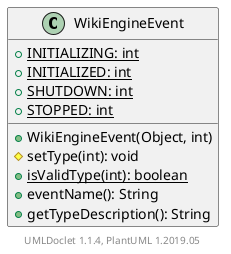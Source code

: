 @startuml

    class WikiEngineEvent [[WikiEngineEvent.html]] {
        {static} +INITIALIZING: int
        {static} +INITIALIZED: int
        {static} +SHUTDOWN: int
        {static} +STOPPED: int
        +WikiEngineEvent(Object, int)
        #setType(int): void
        {static} +isValidType(int): boolean
        +eventName(): String
        +getTypeDescription(): String
    }


    center footer UMLDoclet 1.1.4, PlantUML 1.2019.05
@enduml
